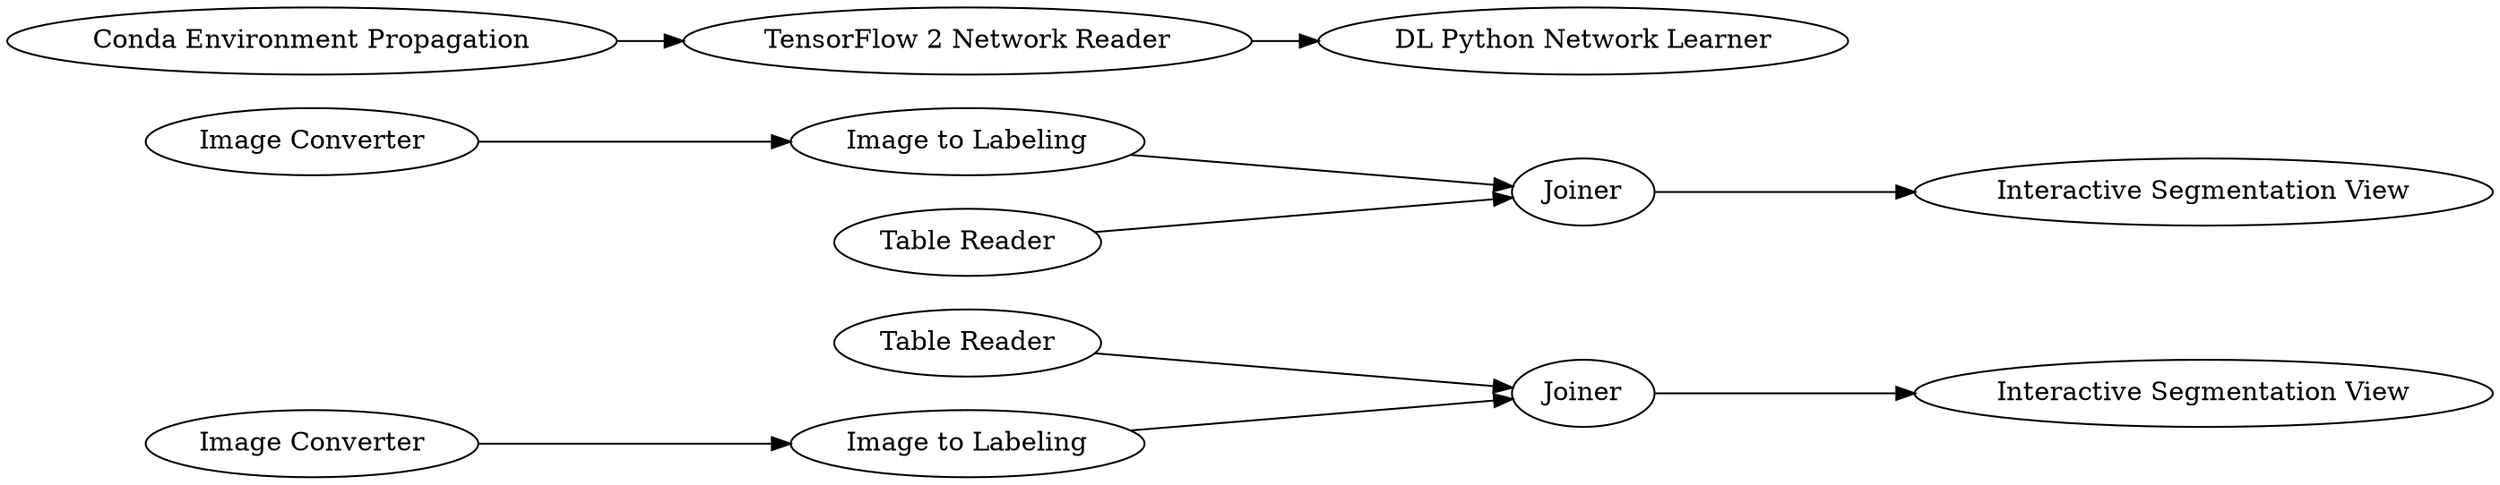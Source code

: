 digraph {
	209 -> 237
	208 -> 209
	254 -> 245
	1 -> 237
	261 -> 259
	255 -> 244
	244 -> 253
	259 -> 144
	245 -> 244
	237 -> 211
	245 [label="Image to Labeling"]
	211 [label="Interactive Segmentation View"]
	237 [label=Joiner]
	208 [label="Image Converter"]
	144 [label="DL Python Network Learner"]
	1 [label="Table Reader"]
	253 [label="Interactive Segmentation View"]
	244 [label=Joiner]
	255 [label="Table Reader"]
	261 [label="Conda Environment Propagation"]
	259 [label="TensorFlow 2 Network Reader"]
	209 [label="Image to Labeling"]
	254 [label="Image Converter"]
	rankdir=LR
}
